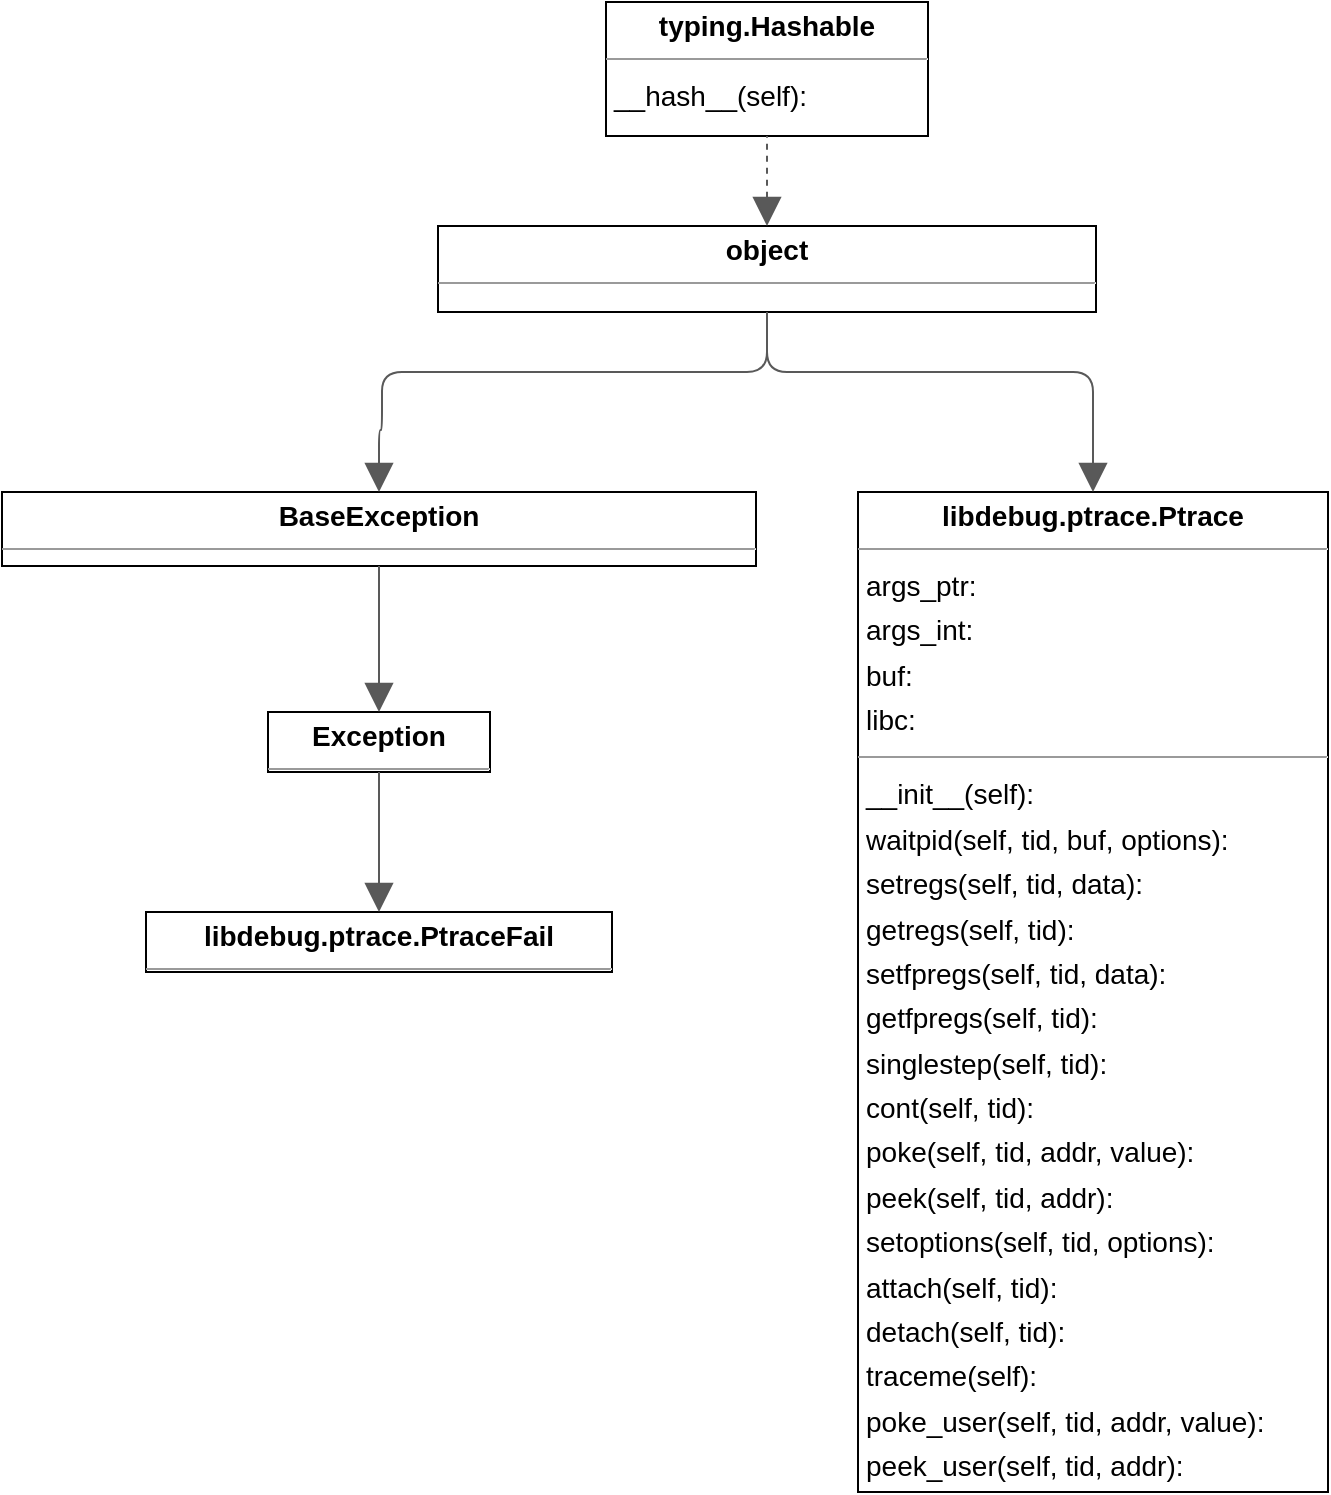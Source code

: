 <mxfile version="22.1.2" type="device">
  <diagram id="zMcq-LQlD3CUhJsHcptv" name="Page-1">
    <mxGraphModel dx="2312" dy="1421" grid="1" gridSize="10" guides="1" tooltips="1" connect="1" arrows="1" fold="1" page="0" pageScale="1" pageWidth="850" pageHeight="1100" background="none" math="0" shadow="0">
      <root>
        <mxCell id="0" />
        <mxCell id="1" parent="0" />
        <mxCell id="node1" value="&lt;p style=&quot;margin:0px;margin-top:4px;text-align:center;&quot;&gt;&lt;b&gt;BaseException&lt;/b&gt;&lt;/p&gt;&lt;hr size=&quot;1&quot;&gt;&lt;p style=&quot;margin:0 0 0 4px;line-height:1.6;&quot;&gt;&lt;br&gt;&lt;/p&gt;" style="verticalAlign=top;align=left;overflow=fill;fontSize=14;fontFamily=Helvetica;html=1;rounded=0;shadow=0;comic=0;labelBackgroundColor=none;strokeWidth=1;" parent="1" vertex="1">
          <mxGeometry x="-220" y="-40" width="377" height="37" as="geometry" />
        </mxCell>
        <mxCell id="node0" value="&lt;p style=&quot;margin:0px;margin-top:4px;text-align:center;&quot;&gt;&lt;b&gt;Exception&lt;/b&gt;&lt;/p&gt;&lt;hr size=&quot;1&quot;/&gt;" style="verticalAlign=top;align=left;overflow=fill;fontSize=14;fontFamily=Helvetica;html=1;rounded=0;shadow=0;comic=0;labelBackgroundColor=none;strokeWidth=1;" parent="1" vertex="1">
          <mxGeometry x="-87" y="70" width="111" height="30" as="geometry" />
        </mxCell>
        <mxCell id="node4" value="&lt;p style=&quot;margin:0px;margin-top:4px;text-align:center;&quot;&gt;&lt;b&gt;libdebug.ptrace.Ptrace&lt;/b&gt;&lt;/p&gt;&lt;hr size=&quot;1&quot;/&gt;&lt;p style=&quot;margin:0 0 0 4px;line-height:1.6;&quot;&gt; args_ptr: &lt;br/&gt; args_int: &lt;br/&gt; buf: &lt;br/&gt; libc: &lt;/p&gt;&lt;hr size=&quot;1&quot;/&gt;&lt;p style=&quot;margin:0 0 0 4px;line-height:1.6;&quot;&gt; __init__(self): &lt;br/&gt; waitpid(self, tid, buf, options): &lt;br/&gt; setregs(self, tid, data): &lt;br/&gt; getregs(self, tid): &lt;br/&gt; setfpregs(self, tid, data): &lt;br/&gt; getfpregs(self, tid): &lt;br/&gt; singlestep(self, tid): &lt;br/&gt; cont(self, tid): &lt;br/&gt; poke(self, tid, addr, value): &lt;br/&gt; peek(self, tid, addr): &lt;br/&gt; setoptions(self, tid, options): &lt;br/&gt; attach(self, tid): &lt;br/&gt; detach(self, tid): &lt;br/&gt; traceme(self): &lt;br/&gt; poke_user(self, tid, addr, value): &lt;br/&gt; peek_user(self, tid, addr): &lt;/p&gt;" style="verticalAlign=top;align=left;overflow=fill;fontSize=14;fontFamily=Helvetica;html=1;rounded=0;shadow=0;comic=0;labelBackgroundColor=none;strokeWidth=1;" parent="1" vertex="1">
          <mxGeometry x="208" y="-40" width="235" height="500" as="geometry" />
        </mxCell>
        <mxCell id="node3" value="&lt;p style=&quot;margin:0px;margin-top:4px;text-align:center;&quot;&gt;&lt;b&gt;libdebug.ptrace.PtraceFail&lt;/b&gt;&lt;/p&gt;&lt;hr size=&quot;1&quot;/&gt;" style="verticalAlign=top;align=left;overflow=fill;fontSize=14;fontFamily=Helvetica;html=1;rounded=0;shadow=0;comic=0;labelBackgroundColor=none;strokeWidth=1;" parent="1" vertex="1">
          <mxGeometry x="-148" y="170" width="233" height="30" as="geometry" />
        </mxCell>
        <mxCell id="node5" value="&lt;p style=&quot;margin:0px;margin-top:4px;text-align:center;&quot;&gt;&lt;b&gt;object&lt;/b&gt;&lt;/p&gt;&lt;hr size=&quot;1&quot;&gt;&lt;p style=&quot;margin:0 0 0 4px;line-height:1.6;&quot;&gt;&lt;br&gt;&lt;/p&gt;" style="verticalAlign=top;align=left;overflow=fill;fontSize=14;fontFamily=Helvetica;html=1;rounded=0;shadow=0;comic=0;labelBackgroundColor=none;strokeWidth=1;" parent="1" vertex="1">
          <mxGeometry x="-2" y="-173" width="329" height="43" as="geometry" />
        </mxCell>
        <mxCell id="node2" value="&lt;p style=&quot;margin:0px;margin-top:4px;text-align:center;&quot;&gt;&lt;b&gt;typing.Hashable&lt;/b&gt;&lt;/p&gt;&lt;hr size=&quot;1&quot;/&gt;&lt;p style=&quot;margin:0 0 0 4px;line-height:1.6;&quot;&gt; __hash__(self): &lt;/p&gt;" style="verticalAlign=top;align=left;overflow=fill;fontSize=14;fontFamily=Helvetica;html=1;rounded=0;shadow=0;comic=0;labelBackgroundColor=none;strokeWidth=1;" parent="1" vertex="1">
          <mxGeometry x="82" y="-285" width="161" height="67" as="geometry" />
        </mxCell>
        <mxCell id="edge3" value="" style="html=1;rounded=1;edgeStyle=orthogonalEdgeStyle;dashed=0;startArrow=block;startSize=12;endArrow=none;strokeColor=#595959;exitX=0.500;exitY=0.000;exitDx=0;exitDy=0;entryX=0.500;entryY=1.000;entryDx=0;entryDy=0;" parent="1" source="node1" target="node5" edge="1">
          <mxGeometry width="50" height="50" relative="1" as="geometry">
            <Array as="points">
              <mxPoint x="-31" y="-71" />
              <mxPoint x="-30" y="-71" />
              <mxPoint x="-30" y="-100" />
              <mxPoint x="163" y="-100" />
            </Array>
          </mxGeometry>
        </mxCell>
        <mxCell id="edge1" value="" style="html=1;rounded=1;edgeStyle=orthogonalEdgeStyle;dashed=0;startArrow=block;startSize=12;endArrow=none;strokeColor=#595959;exitX=0.500;exitY=0.002;exitDx=0;exitDy=0;entryX=0.500;entryY=1.000;entryDx=0;entryDy=0;" parent="1" source="node0" target="node1" edge="1">
          <mxGeometry width="50" height="50" relative="1" as="geometry">
            <Array as="points" />
          </mxGeometry>
        </mxCell>
        <mxCell id="edge2" value="" style="html=1;rounded=1;edgeStyle=orthogonalEdgeStyle;dashed=0;startArrow=block;startSize=12;endArrow=none;strokeColor=#595959;exitX=0.500;exitY=0.000;exitDx=0;exitDy=0;entryX=0.500;entryY=1.000;entryDx=0;entryDy=0;" parent="1" source="node4" target="node5" edge="1">
          <mxGeometry width="50" height="50" relative="1" as="geometry">
            <Array as="points">
              <mxPoint x="326" y="-100" />
              <mxPoint x="162" y="-100" />
            </Array>
          </mxGeometry>
        </mxCell>
        <mxCell id="edge4" value="" style="html=1;rounded=1;edgeStyle=orthogonalEdgeStyle;dashed=0;startArrow=block;startSize=12;endArrow=none;strokeColor=#595959;exitX=0.500;exitY=0.002;exitDx=0;exitDy=0;entryX=0.500;entryY=1.002;entryDx=0;entryDy=0;" parent="1" source="node3" target="node0" edge="1">
          <mxGeometry width="50" height="50" relative="1" as="geometry">
            <Array as="points" />
          </mxGeometry>
        </mxCell>
        <mxCell id="edge0" value="" style="html=1;rounded=1;edgeStyle=orthogonalEdgeStyle;dashed=1;startArrow=block;startSize=12;endArrow=none;strokeColor=#595959;exitX=0.500;exitY=0.000;exitDx=0;exitDy=0;entryX=0.500;entryY=1.001;entryDx=0;entryDy=0;" parent="1" source="node5" target="node2" edge="1">
          <mxGeometry width="50" height="50" relative="1" as="geometry">
            <Array as="points" />
          </mxGeometry>
        </mxCell>
      </root>
    </mxGraphModel>
  </diagram>
</mxfile>

